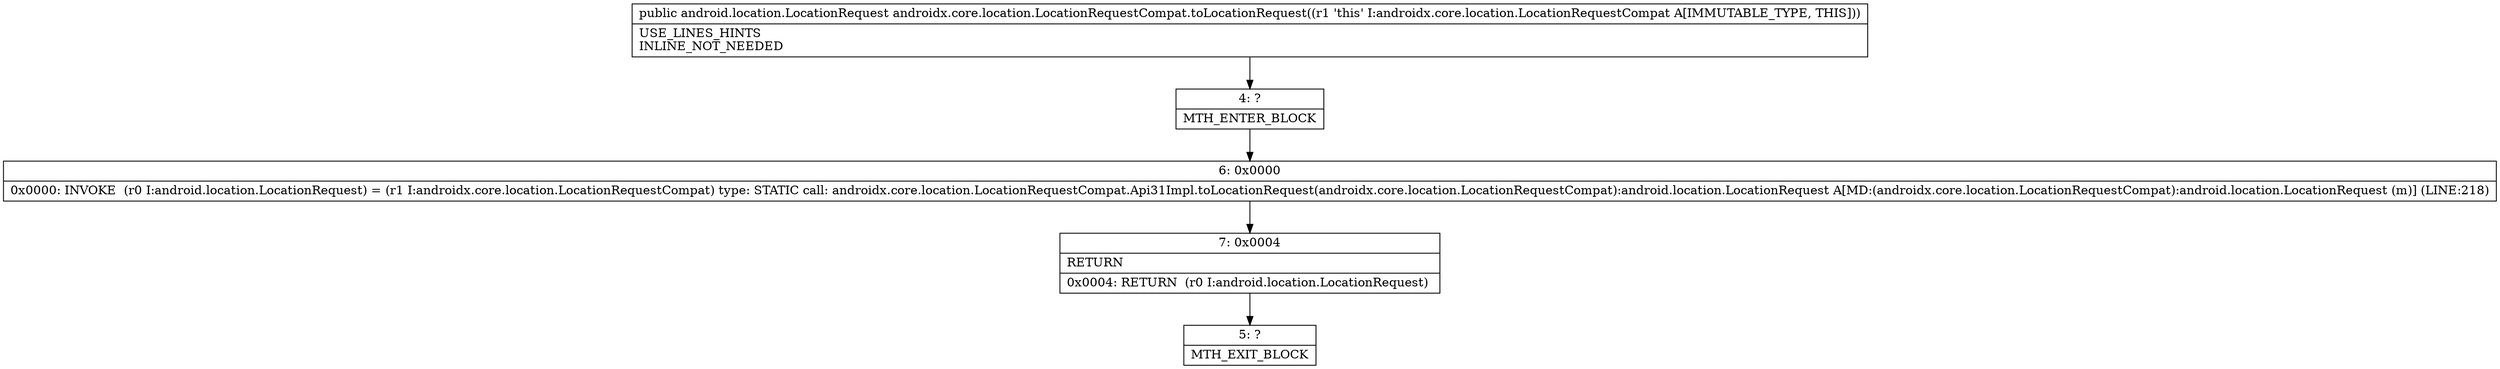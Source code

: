 digraph "CFG forandroidx.core.location.LocationRequestCompat.toLocationRequest()Landroid\/location\/LocationRequest;" {
Node_4 [shape=record,label="{4\:\ ?|MTH_ENTER_BLOCK\l}"];
Node_6 [shape=record,label="{6\:\ 0x0000|0x0000: INVOKE  (r0 I:android.location.LocationRequest) = (r1 I:androidx.core.location.LocationRequestCompat) type: STATIC call: androidx.core.location.LocationRequestCompat.Api31Impl.toLocationRequest(androidx.core.location.LocationRequestCompat):android.location.LocationRequest A[MD:(androidx.core.location.LocationRequestCompat):android.location.LocationRequest (m)] (LINE:218)\l}"];
Node_7 [shape=record,label="{7\:\ 0x0004|RETURN\l|0x0004: RETURN  (r0 I:android.location.LocationRequest) \l}"];
Node_5 [shape=record,label="{5\:\ ?|MTH_EXIT_BLOCK\l}"];
MethodNode[shape=record,label="{public android.location.LocationRequest androidx.core.location.LocationRequestCompat.toLocationRequest((r1 'this' I:androidx.core.location.LocationRequestCompat A[IMMUTABLE_TYPE, THIS]))  | USE_LINES_HINTS\lINLINE_NOT_NEEDED\l}"];
MethodNode -> Node_4;Node_4 -> Node_6;
Node_6 -> Node_7;
Node_7 -> Node_5;
}

